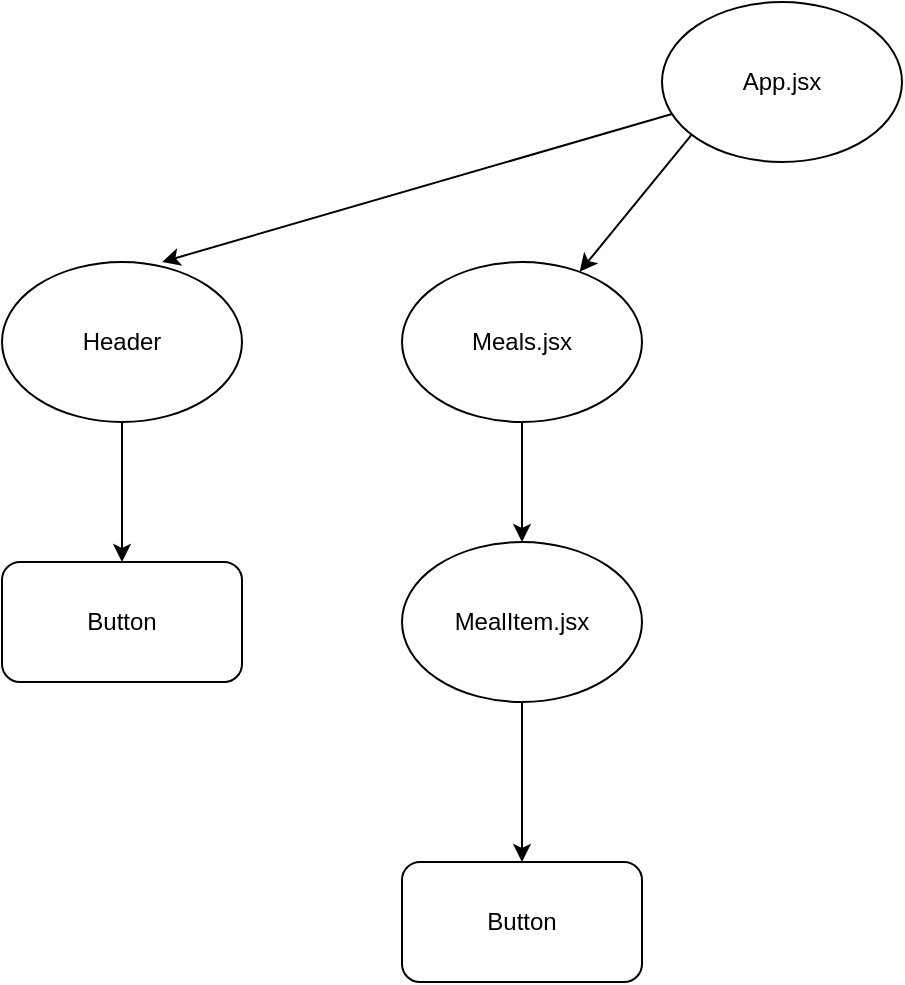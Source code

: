 <mxfile>
    <diagram id="-xRTF9BAHJE05iC_fFnF" name="Frontend">
        <mxGraphModel dx="1429" dy="851" grid="1" gridSize="10" guides="1" tooltips="1" connect="1" arrows="1" fold="1" page="1" pageScale="1" pageWidth="850" pageHeight="1100" math="0" shadow="0">
            <root>
                <mxCell id="0"/>
                <mxCell id="1" parent="0"/>
                <mxCell id="2" value="App.jsx" style="ellipse;whiteSpace=wrap;html=1;" vertex="1" parent="1">
                    <mxGeometry x="350" y="100" width="120" height="80" as="geometry"/>
                </mxCell>
                <mxCell id="3" value="" style="endArrow=classic;html=1;entryX=0.667;entryY=0;entryDx=0;entryDy=0;entryPerimeter=0;" edge="1" parent="1" source="2" target="4">
                    <mxGeometry width="50" height="50" relative="1" as="geometry">
                        <mxPoint x="380" y="200" as="sourcePoint"/>
                        <mxPoint x="300" y="230" as="targetPoint"/>
                    </mxGeometry>
                </mxCell>
                <mxCell id="4" value="Header" style="ellipse;whiteSpace=wrap;html=1;" vertex="1" parent="1">
                    <mxGeometry x="20" y="230" width="120" height="80" as="geometry"/>
                </mxCell>
                <mxCell id="5" value="Meals.jsx" style="ellipse;whiteSpace=wrap;html=1;" vertex="1" parent="1">
                    <mxGeometry x="220" y="230" width="120" height="80" as="geometry"/>
                </mxCell>
                <mxCell id="6" value="MealItem.jsx" style="ellipse;whiteSpace=wrap;html=1;" vertex="1" parent="1">
                    <mxGeometry x="220" y="370" width="120" height="80" as="geometry"/>
                </mxCell>
                <mxCell id="7" value="Button" style="rounded=1;whiteSpace=wrap;html=1;" vertex="1" parent="1">
                    <mxGeometry x="20" y="380" width="120" height="60" as="geometry"/>
                </mxCell>
                <mxCell id="8" value="Button" style="rounded=1;whiteSpace=wrap;html=1;" vertex="1" parent="1">
                    <mxGeometry x="220" y="530" width="120" height="60" as="geometry"/>
                </mxCell>
                <mxCell id="9" value="" style="endArrow=classic;html=1;" edge="1" parent="1" target="5">
                    <mxGeometry width="50" height="50" relative="1" as="geometry">
                        <mxPoint x="365.037" y="166.043" as="sourcePoint"/>
                        <mxPoint x="110.04" y="240" as="targetPoint"/>
                    </mxGeometry>
                </mxCell>
                <mxCell id="11" value="" style="endArrow=classic;html=1;entryX=0.5;entryY=0;entryDx=0;entryDy=0;exitX=0.5;exitY=1;exitDx=0;exitDy=0;" edge="1" parent="1" source="5" target="6">
                    <mxGeometry width="50" height="50" relative="1" as="geometry">
                        <mxPoint x="375.037" y="176.043" as="sourcePoint"/>
                        <mxPoint x="318.85" y="244.928" as="targetPoint"/>
                        <Array as="points"/>
                    </mxGeometry>
                </mxCell>
                <mxCell id="12" value="" style="endArrow=classic;html=1;entryX=0.5;entryY=0;entryDx=0;entryDy=0;exitX=0.5;exitY=1;exitDx=0;exitDy=0;" edge="1" parent="1" source="6" target="8">
                    <mxGeometry width="50" height="50" relative="1" as="geometry">
                        <mxPoint x="290" y="320" as="sourcePoint"/>
                        <mxPoint x="290" y="380" as="targetPoint"/>
                        <Array as="points"/>
                    </mxGeometry>
                </mxCell>
                <mxCell id="13" value="" style="endArrow=classic;html=1;entryX=0.5;entryY=0;entryDx=0;entryDy=0;exitX=0.5;exitY=1;exitDx=0;exitDy=0;" edge="1" parent="1" source="4" target="7">
                    <mxGeometry width="50" height="50" relative="1" as="geometry">
                        <mxPoint x="300" y="330" as="sourcePoint"/>
                        <mxPoint x="300" y="390" as="targetPoint"/>
                        <Array as="points"/>
                    </mxGeometry>
                </mxCell>
            </root>
        </mxGraphModel>
    </diagram>
</mxfile>